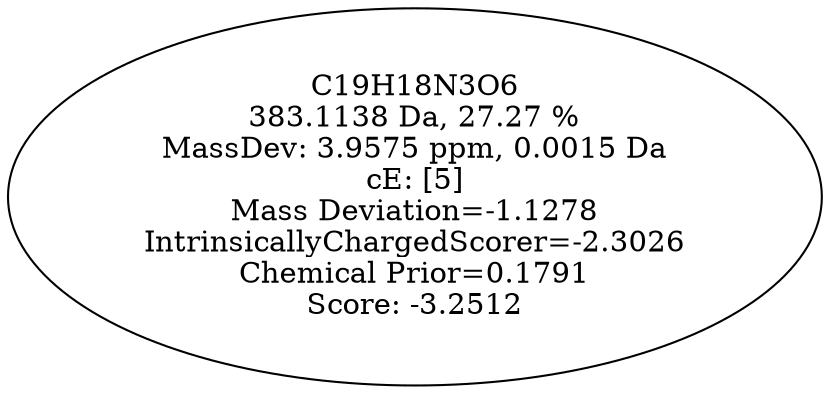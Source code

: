 strict digraph {
v1 [label="C19H18N3O6\n383.1138 Da, 27.27 %\nMassDev: 3.9575 ppm, 0.0015 Da\ncE: [5]\nMass Deviation=-1.1278\nIntrinsicallyChargedScorer=-2.3026\nChemical Prior=0.1791\nScore: -3.2512"];
}